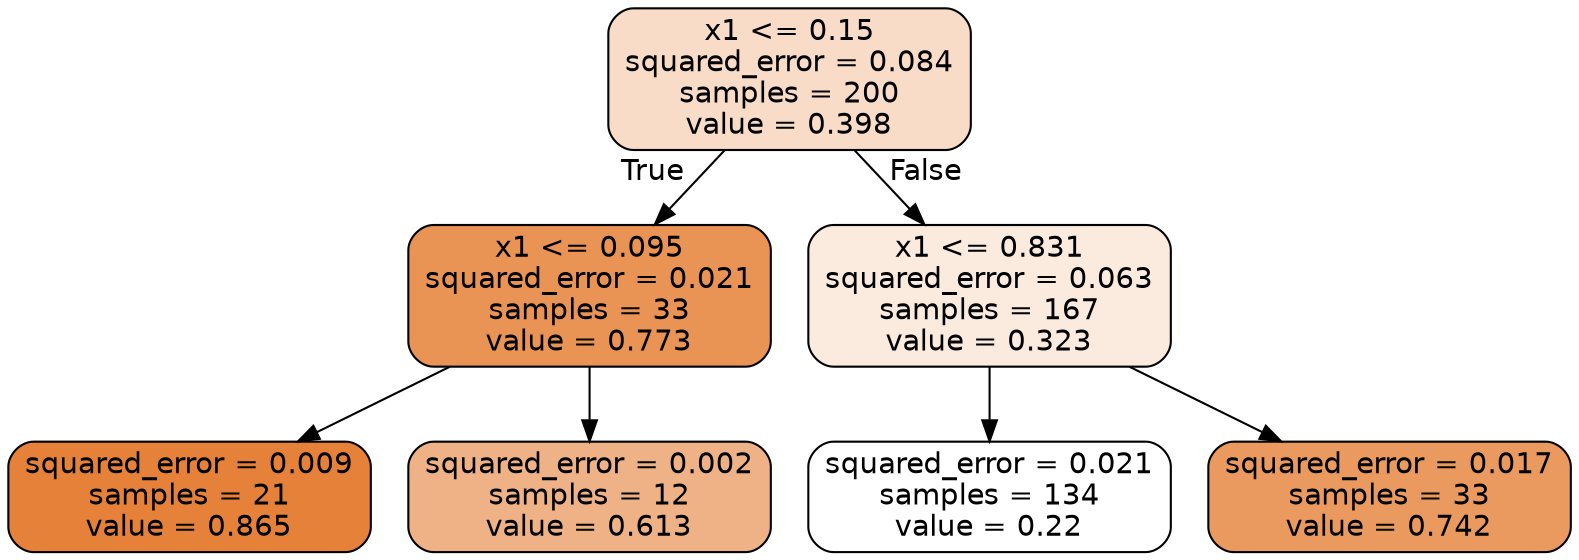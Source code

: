 digraph Tree {
node [shape=box, style="filled, rounded", color="black", fontname="helvetica"] ;
edge [fontname="helvetica"] ;
0 [label="x1 <= 0.15\nsquared_error = 0.084\nsamples = 200\nvalue = 0.398", fillcolor="#f8dcc8"] ;
1 [label="x1 <= 0.095\nsquared_error = 0.021\nsamples = 33\nvalue = 0.773", fillcolor="#e99355"] ;
0 -> 1 [labeldistance=2.5, labelangle=45, headlabel="True"] ;
2 [label="squared_error = 0.009\nsamples = 21\nvalue = 0.865", fillcolor="#e58139"] ;
1 -> 2 ;
3 [label="squared_error = 0.002\nsamples = 12\nvalue = 0.613", fillcolor="#efb286"] ;
1 -> 3 ;
4 [label="x1 <= 0.831\nsquared_error = 0.063\nsamples = 167\nvalue = 0.323", fillcolor="#fbebdf"] ;
0 -> 4 [labeldistance=2.5, labelangle=-45, headlabel="False"] ;
5 [label="squared_error = 0.021\nsamples = 134\nvalue = 0.22", fillcolor="#ffffff"] ;
4 -> 5 ;
6 [label="squared_error = 0.017\nsamples = 33\nvalue = 0.742", fillcolor="#ea995f"] ;
4 -> 6 ;
}